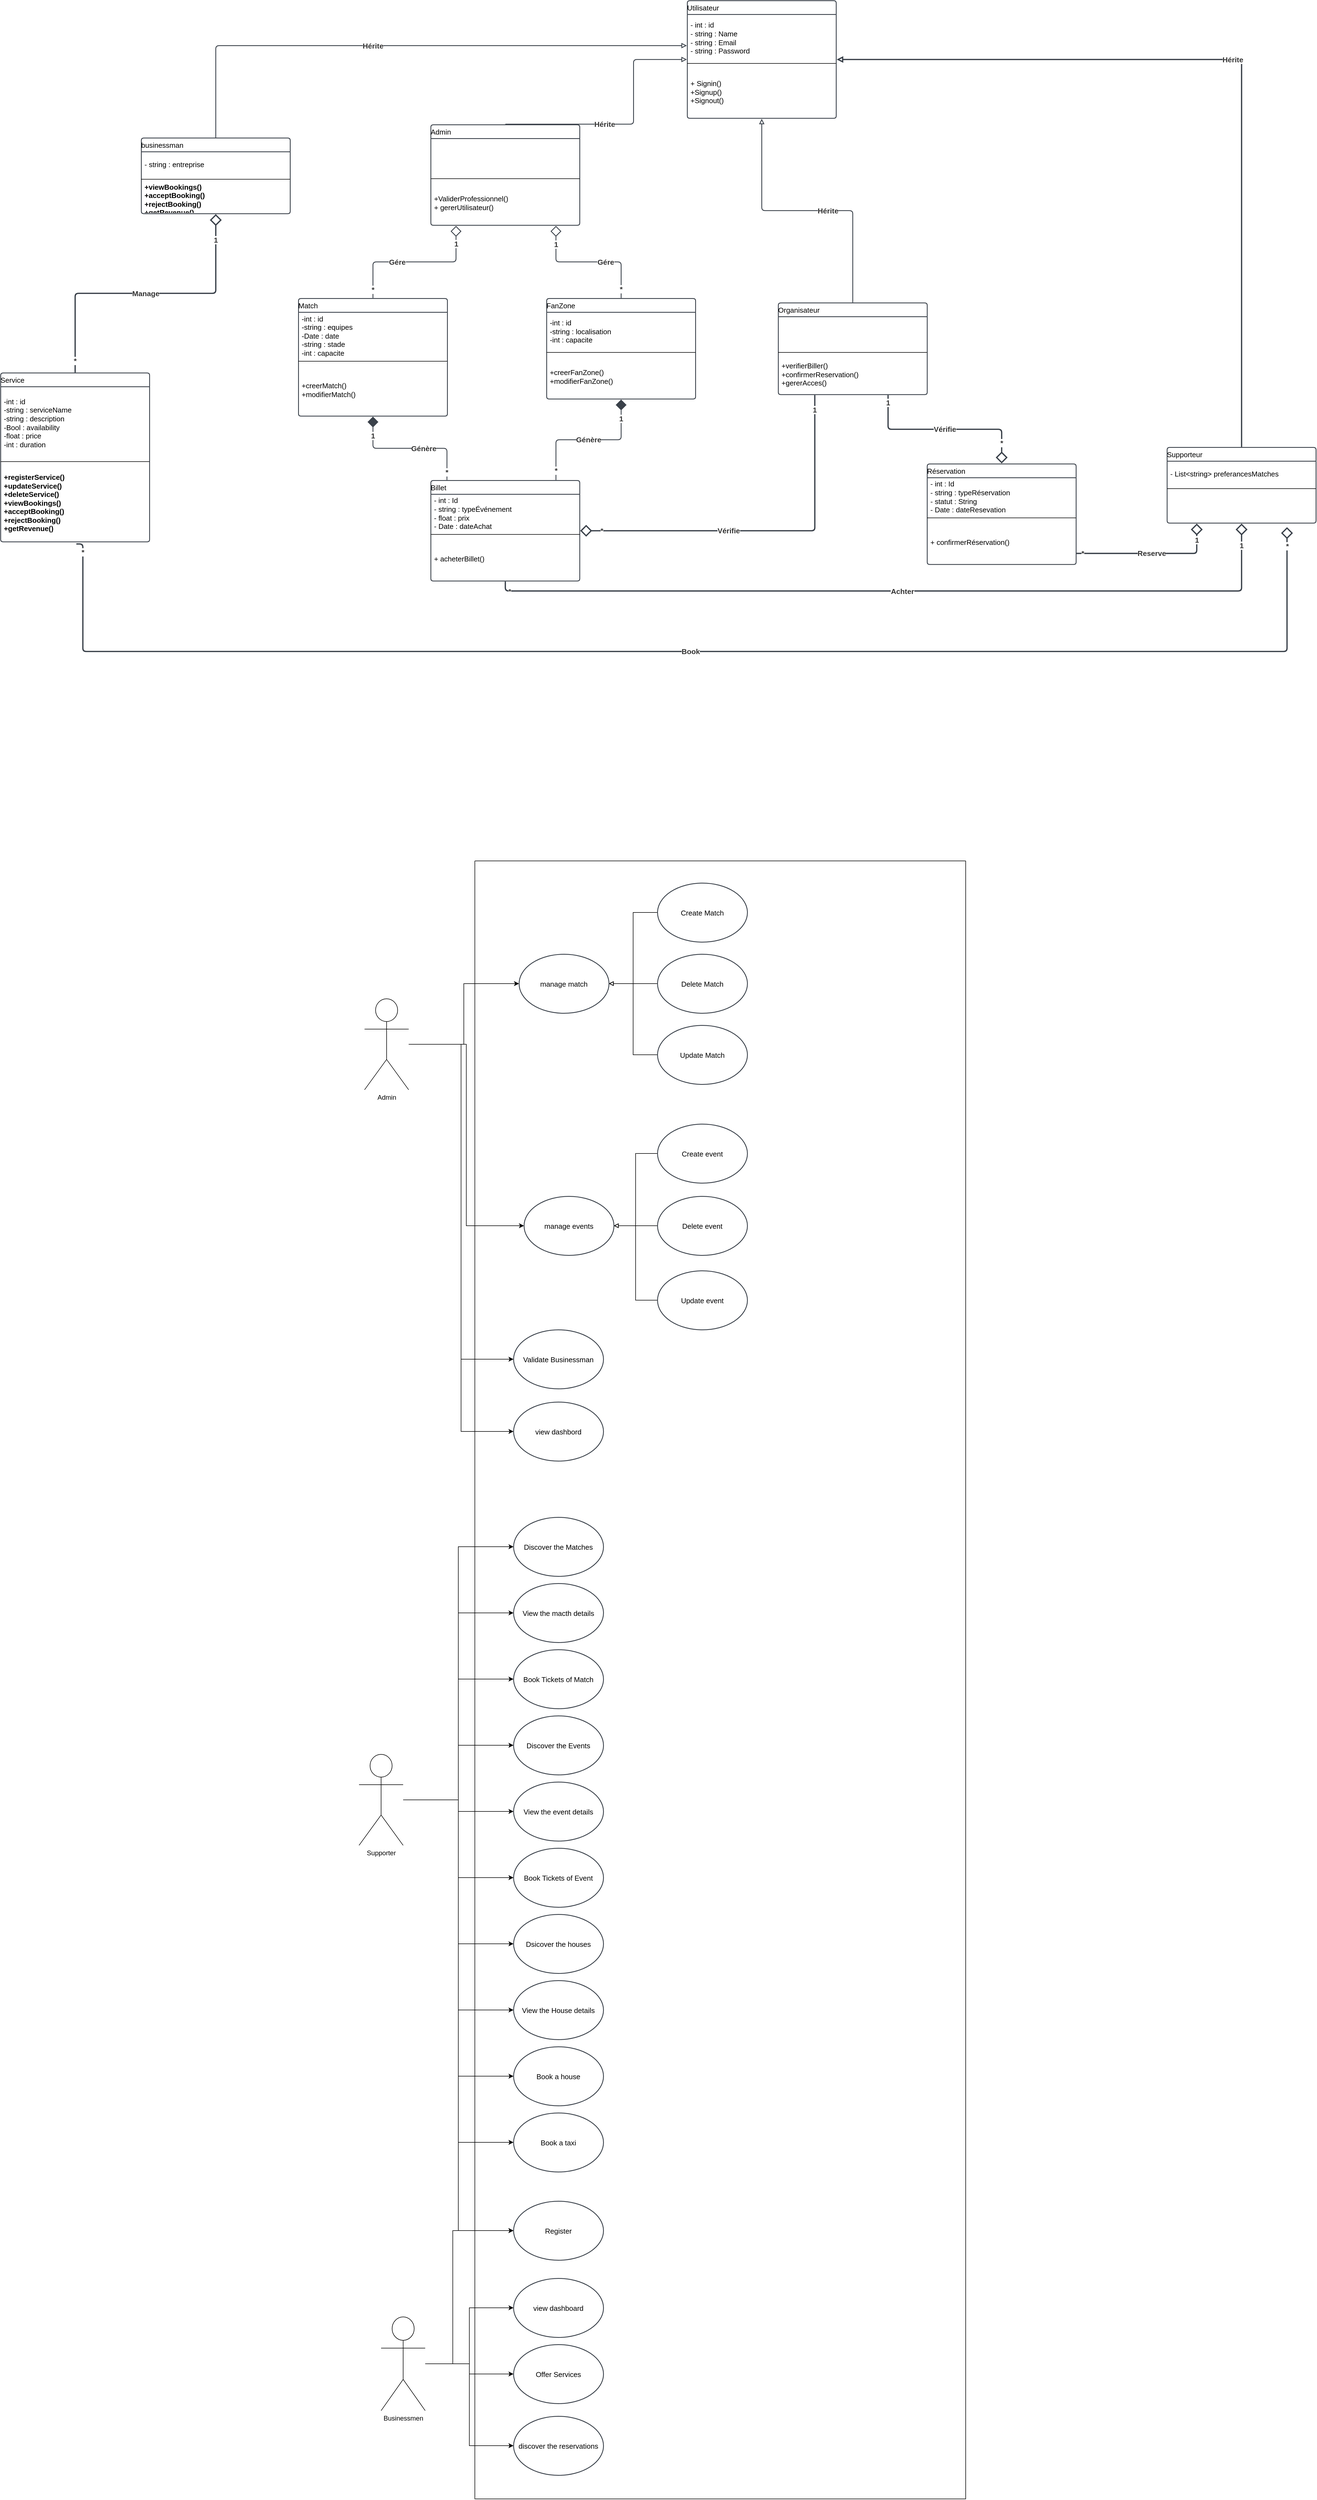 <mxfile version="26.0.16">
  <diagram name="Page-1" id="HT2uL9aIyEsT0G73PGq3">
    <mxGraphModel dx="6787" dy="5209" grid="1" gridSize="10" guides="1" tooltips="1" connect="1" arrows="1" fold="1" page="1" pageScale="1" pageWidth="827" pageHeight="1169" math="0" shadow="0">
      <root>
        <mxCell id="0" />
        <mxCell id="1" parent="0" />
        <mxCell id="kHuq7qnzRQVZo7eqr6lc-1" value="Utilisateur" style="html=1;overflow=block;blockSpacing=1;swimlane;childLayout=stackLayout;horizontal=1;horizontalStack=0;resizeParent=1;resizeParentMax=0;resizeLast=0;collapsible=0;fontStyle=0;marginBottom=0;swimlaneFillColor=#ffffff;startSize=25;whiteSpace=wrap;fontSize=13;align=left;spacing=0;strokeColor=#3a414a;strokeOpacity=100;fillOpacity=100;rounded=1;absoluteArcSize=1;arcSize=9;fillColor=#ffffff;strokeWidth=1.5;" vertex="1" parent="1">
          <mxGeometry x="1275" y="-1100" width="270" height="213.25" as="geometry" />
        </mxCell>
        <mxCell id="kHuq7qnzRQVZo7eqr6lc-2" value="- int : id &#xa;- string  : Name&#xa;- string : Email &#xa;- string : Password" style="part=1;html=1;resizeHeight=0;strokeColor=none;fillColor=none;align=left;verticalAlign=middle;spacingLeft=4;spacingRight=4;overflow=hidden;rotatable=0;points=[[0,0.5],[1,0.5]];portConstraint=eastwest;swimlaneFillColor=#ffffff;strokeOpacity=100;fillOpacity=100;whiteSpace=wrap;fontSize=13;" vertex="1" parent="kHuq7qnzRQVZo7eqr6lc-1">
          <mxGeometry y="25" width="270" height="85" as="geometry" />
        </mxCell>
        <mxCell id="kHuq7qnzRQVZo7eqr6lc-3" value="" style="line;strokeWidth=1;fillColor=none;align=left;verticalAlign=middle;spacingTop=-1;spacingLeft=3;spacingRight=3;rotatable=0;labelPosition=right;points=[];portConstraint=eastwest;" vertex="1" parent="kHuq7qnzRQVZo7eqr6lc-1">
          <mxGeometry y="110" width="270" height="8" as="geometry" />
        </mxCell>
        <mxCell id="kHuq7qnzRQVZo7eqr6lc-4" value="+ Signin()&#xa;+Signup()&#xa;+Signout()" style="part=1;html=1;resizeHeight=0;strokeColor=none;fillColor=none;align=left;verticalAlign=middle;spacingLeft=4;spacingRight=4;overflow=hidden;rotatable=0;points=[[0,0.5],[1,0.5]];portConstraint=eastwest;swimlaneFillColor=#ffffff;strokeOpacity=100;fillOpacity=100;whiteSpace=wrap;fontSize=13;" vertex="1" parent="kHuq7qnzRQVZo7eqr6lc-1">
          <mxGeometry y="118" width="270" height="95.25" as="geometry" />
        </mxCell>
        <mxCell id="kHuq7qnzRQVZo7eqr6lc-5" value="Supporteur" style="html=1;overflow=block;blockSpacing=1;swimlane;childLayout=stackLayout;horizontal=1;horizontalStack=0;resizeParent=1;resizeParentMax=0;resizeLast=0;collapsible=0;fontStyle=0;marginBottom=0;swimlaneFillColor=#ffffff;startSize=25;whiteSpace=wrap;fontSize=13;align=left;spacing=0;strokeColor=#3a414a;strokeOpacity=100;fillOpacity=100;rounded=1;absoluteArcSize=1;arcSize=9;fillColor=#ffffff;strokeWidth=1.5;" vertex="1" parent="1">
          <mxGeometry x="2145" y="-290" width="270" height="137.25" as="geometry" />
        </mxCell>
        <mxCell id="kHuq7qnzRQVZo7eqr6lc-6" value="- List&amp;lt;string&amp;gt; preferancesMatches" style="part=1;html=1;resizeHeight=0;strokeColor=none;fillColor=none;align=left;verticalAlign=middle;spacingLeft=4;spacingRight=4;overflow=hidden;rotatable=0;points=[[0,0.5],[1,0.5]];portConstraint=eastwest;swimlaneFillColor=#ffffff;strokeOpacity=100;fillOpacity=100;whiteSpace=wrap;fontSize=13;" vertex="1" parent="kHuq7qnzRQVZo7eqr6lc-5">
          <mxGeometry y="25" width="270" height="46" as="geometry" />
        </mxCell>
        <mxCell id="kHuq7qnzRQVZo7eqr6lc-7" value="" style="line;strokeWidth=1;fillColor=none;align=left;verticalAlign=middle;spacingTop=-1;spacingLeft=3;spacingRight=3;rotatable=0;labelPosition=right;points=[];portConstraint=eastwest;" vertex="1" parent="kHuq7qnzRQVZo7eqr6lc-5">
          <mxGeometry y="71" width="270" height="8" as="geometry" />
        </mxCell>
        <mxCell id="kHuq7qnzRQVZo7eqr6lc-8" value="" style="part=1;html=1;resizeHeight=0;strokeColor=none;fillColor=none;align=left;verticalAlign=middle;spacingLeft=4;spacingRight=4;overflow=hidden;rotatable=0;points=[[0,0.5],[1,0.5]];portConstraint=eastwest;swimlaneFillColor=#ffffff;strokeOpacity=100;fillOpacity=100;whiteSpace=wrap;fontSize=13;" vertex="1" parent="kHuq7qnzRQVZo7eqr6lc-5">
          <mxGeometry y="79" width="270" height="58.25" as="geometry" />
        </mxCell>
        <mxCell id="kHuq7qnzRQVZo7eqr6lc-9" value="businessman" style="html=1;overflow=block;blockSpacing=1;swimlane;childLayout=stackLayout;horizontal=1;horizontalStack=0;resizeParent=1;resizeParentMax=0;resizeLast=0;collapsible=0;fontStyle=0;marginBottom=0;swimlaneFillColor=#ffffff;startSize=25;whiteSpace=wrap;fontSize=13;align=left;spacing=0;strokeColor=#3a414a;strokeOpacity=100;fillOpacity=100;rounded=1;absoluteArcSize=1;arcSize=9;fillColor=#ffffff;strokeWidth=1.5;" vertex="1" parent="1">
          <mxGeometry x="285" y="-851" width="270" height="137.25" as="geometry" />
        </mxCell>
        <mxCell id="kHuq7qnzRQVZo7eqr6lc-10" value="- string : entreprise" style="part=1;html=1;resizeHeight=0;strokeColor=none;fillColor=none;align=left;verticalAlign=middle;spacingLeft=4;spacingRight=4;overflow=hidden;rotatable=0;points=[[0,0.5],[1,0.5]];portConstraint=eastwest;swimlaneFillColor=#ffffff;strokeOpacity=100;fillOpacity=100;whiteSpace=wrap;fontSize=13;" vertex="1" parent="kHuq7qnzRQVZo7eqr6lc-9">
          <mxGeometry y="25" width="270" height="46" as="geometry" />
        </mxCell>
        <mxCell id="kHuq7qnzRQVZo7eqr6lc-11" value="" style="line;strokeWidth=1;fillColor=none;align=left;verticalAlign=middle;spacingTop=-1;spacingLeft=3;spacingRight=3;rotatable=0;labelPosition=right;points=[];portConstraint=eastwest;" vertex="1" parent="kHuq7qnzRQVZo7eqr6lc-9">
          <mxGeometry y="71" width="270" height="8" as="geometry" />
        </mxCell>
        <mxCell id="kHuq7qnzRQVZo7eqr6lc-12" value="+viewBookings()&#xa;+acceptBooking()&#xa;+rejectBooking()&#xa;+getRevenue()" style="part=1;html=1;resizeHeight=0;strokeColor=none;fillColor=none;align=left;verticalAlign=middle;spacingLeft=4;spacingRight=4;overflow=hidden;rotatable=0;points=[[0,0.5],[1,0.5]];portConstraint=eastwest;swimlaneFillColor=#ffffff;strokeOpacity=100;fillOpacity=100;whiteSpace=wrap;fontSize=13;fontStyle=1;" vertex="1" parent="kHuq7qnzRQVZo7eqr6lc-9">
          <mxGeometry y="79" width="270" height="58.25" as="geometry" />
        </mxCell>
        <mxCell id="kHuq7qnzRQVZo7eqr6lc-13" value="Billet" style="html=1;overflow=block;blockSpacing=1;swimlane;childLayout=stackLayout;horizontal=1;horizontalStack=0;resizeParent=1;resizeParentMax=0;resizeLast=0;collapsible=0;fontStyle=0;marginBottom=0;swimlaneFillColor=#ffffff;startSize=25;whiteSpace=wrap;fontSize=13;align=left;spacing=0;strokeColor=#3a414a;strokeOpacity=100;fillOpacity=100;rounded=1;absoluteArcSize=1;arcSize=9;fillColor=#ffffff;strokeWidth=1.5;" vertex="1" parent="1">
          <mxGeometry x="810" y="-230" width="270" height="182.25" as="geometry" />
        </mxCell>
        <mxCell id="kHuq7qnzRQVZo7eqr6lc-14" value="- int : Id&#xa;- string : typeÉvénement&#xa;- float : prix&#xa;- Date : dateAchat" style="part=1;html=1;resizeHeight=0;strokeColor=none;fillColor=none;align=left;verticalAlign=middle;spacingLeft=4;spacingRight=4;overflow=hidden;rotatable=0;points=[[0,0.5],[1,0.5]];portConstraint=eastwest;swimlaneFillColor=#ffffff;strokeOpacity=100;fillOpacity=100;whiteSpace=wrap;fontSize=13;" vertex="1" parent="kHuq7qnzRQVZo7eqr6lc-13">
          <mxGeometry y="25" width="270" height="69" as="geometry" />
        </mxCell>
        <mxCell id="kHuq7qnzRQVZo7eqr6lc-15" value="" style="line;strokeWidth=1;fillColor=none;align=left;verticalAlign=middle;spacingTop=-1;spacingLeft=3;spacingRight=3;rotatable=0;labelPosition=right;points=[];portConstraint=eastwest;" vertex="1" parent="kHuq7qnzRQVZo7eqr6lc-13">
          <mxGeometry y="94" width="270" height="8" as="geometry" />
        </mxCell>
        <mxCell id="kHuq7qnzRQVZo7eqr6lc-16" value="+ acheterBillet()" style="part=1;html=1;resizeHeight=0;strokeColor=none;fillColor=none;align=left;verticalAlign=middle;spacingLeft=4;spacingRight=4;overflow=hidden;rotatable=0;points=[[0,0.5],[1,0.5]];portConstraint=eastwest;swimlaneFillColor=#ffffff;strokeOpacity=100;fillOpacity=100;whiteSpace=wrap;fontSize=13;" vertex="1" parent="kHuq7qnzRQVZo7eqr6lc-13">
          <mxGeometry y="102" width="270" height="80.25" as="geometry" />
        </mxCell>
        <mxCell id="kHuq7qnzRQVZo7eqr6lc-17" value="Réservation" style="html=1;overflow=block;blockSpacing=1;swimlane;childLayout=stackLayout;horizontal=1;horizontalStack=0;resizeParent=1;resizeParentMax=0;resizeLast=0;collapsible=0;fontStyle=0;marginBottom=0;swimlaneFillColor=#ffffff;startSize=25;whiteSpace=wrap;fontSize=13;align=left;spacing=0;strokeColor=#3a414a;strokeOpacity=100;fillOpacity=100;rounded=1;absoluteArcSize=1;arcSize=9;fillColor=#ffffff;strokeWidth=1.5;" vertex="1" parent="1">
          <mxGeometry x="1710" y="-260" width="270" height="182.25" as="geometry" />
        </mxCell>
        <mxCell id="kHuq7qnzRQVZo7eqr6lc-18" value="- int : Id&#xa;- string : typeRéservation&#xa;- statut : String&#xa;- Date : dateResevation" style="part=1;html=1;resizeHeight=0;strokeColor=none;fillColor=none;align=left;verticalAlign=middle;spacingLeft=4;spacingRight=4;overflow=hidden;rotatable=0;points=[[0,0.5],[1,0.5]];portConstraint=eastwest;swimlaneFillColor=#ffffff;strokeOpacity=100;fillOpacity=100;whiteSpace=wrap;fontSize=13;" vertex="1" parent="kHuq7qnzRQVZo7eqr6lc-17">
          <mxGeometry y="25" width="270" height="69" as="geometry" />
        </mxCell>
        <mxCell id="kHuq7qnzRQVZo7eqr6lc-19" value="" style="line;strokeWidth=1;fillColor=none;align=left;verticalAlign=middle;spacingTop=-1;spacingLeft=3;spacingRight=3;rotatable=0;labelPosition=right;points=[];portConstraint=eastwest;" vertex="1" parent="kHuq7qnzRQVZo7eqr6lc-17">
          <mxGeometry y="94" width="270" height="8" as="geometry" />
        </mxCell>
        <mxCell id="kHuq7qnzRQVZo7eqr6lc-20" value="+ confirmerRéservation()" style="part=1;html=1;resizeHeight=0;strokeColor=none;fillColor=none;align=left;verticalAlign=middle;spacingLeft=4;spacingRight=4;overflow=hidden;rotatable=0;points=[[0,0.5],[1,0.5]];portConstraint=eastwest;swimlaneFillColor=#ffffff;strokeOpacity=100;fillOpacity=100;whiteSpace=wrap;fontSize=13;" vertex="1" parent="kHuq7qnzRQVZo7eqr6lc-17">
          <mxGeometry y="102" width="270" height="80.25" as="geometry" />
        </mxCell>
        <mxCell id="kHuq7qnzRQVZo7eqr6lc-21" value="Admin" style="html=1;overflow=block;blockSpacing=1;swimlane;childLayout=stackLayout;horizontal=1;horizontalStack=0;resizeParent=1;resizeParentMax=0;resizeLast=0;collapsible=0;fontStyle=0;marginBottom=0;swimlaneFillColor=#ffffff;startSize=25;whiteSpace=wrap;fontSize=13;align=left;spacing=0;strokeColor=#3a414a;strokeOpacity=100;fillOpacity=100;rounded=1;absoluteArcSize=1;arcSize=9;fillColor=#ffffff;strokeWidth=1.5;" vertex="1" parent="1">
          <mxGeometry x="810" y="-875" width="270" height="182.25" as="geometry" />
        </mxCell>
        <mxCell id="kHuq7qnzRQVZo7eqr6lc-22" value="" style="part=1;html=1;resizeHeight=0;strokeColor=none;fillColor=none;align=left;verticalAlign=middle;spacingLeft=4;spacingRight=4;overflow=hidden;rotatable=0;points=[[0,0.5],[1,0.5]];portConstraint=eastwest;swimlaneFillColor=#ffffff;strokeOpacity=100;fillOpacity=100;whiteSpace=wrap;fontSize=13;" vertex="1" parent="kHuq7qnzRQVZo7eqr6lc-21">
          <mxGeometry y="25" width="270" height="69" as="geometry" />
        </mxCell>
        <mxCell id="kHuq7qnzRQVZo7eqr6lc-23" value="" style="line;strokeWidth=1;fillColor=none;align=left;verticalAlign=middle;spacingTop=-1;spacingLeft=3;spacingRight=3;rotatable=0;labelPosition=right;points=[];portConstraint=eastwest;" vertex="1" parent="kHuq7qnzRQVZo7eqr6lc-21">
          <mxGeometry y="94" width="270" height="8" as="geometry" />
        </mxCell>
        <mxCell id="kHuq7qnzRQVZo7eqr6lc-24" value="+ValiderProfessionnel()&#xa;+ gererUtilisateur()" style="part=1;html=1;resizeHeight=0;strokeColor=none;fillColor=none;align=left;verticalAlign=middle;spacingLeft=4;spacingRight=4;overflow=hidden;rotatable=0;points=[[0,0.5],[1,0.5]];portConstraint=eastwest;swimlaneFillColor=#ffffff;strokeOpacity=100;fillOpacity=100;whiteSpace=wrap;fontSize=13;" vertex="1" parent="kHuq7qnzRQVZo7eqr6lc-21">
          <mxGeometry y="102" width="270" height="80.25" as="geometry" />
        </mxCell>
        <mxCell id="kHuq7qnzRQVZo7eqr6lc-25" value="Match" style="html=1;overflow=block;blockSpacing=1;swimlane;childLayout=stackLayout;horizontal=1;horizontalStack=0;resizeParent=1;resizeParentMax=0;resizeLast=0;collapsible=0;fontStyle=0;marginBottom=0;swimlaneFillColor=#ffffff;startSize=25;whiteSpace=wrap;fontSize=13;align=left;spacing=0;strokeColor=#3a414a;strokeOpacity=100;fillOpacity=100;rounded=1;absoluteArcSize=1;arcSize=9;fillColor=#ffffff;strokeWidth=1.5;" vertex="1" parent="1">
          <mxGeometry x="570" y="-560" width="270" height="213.25" as="geometry" />
        </mxCell>
        <mxCell id="kHuq7qnzRQVZo7eqr6lc-26" value="-int : id&#xa;-string : equipes&#xa;-Date : date&#xa;-string : stade&#xa;-int : capacite" style="part=1;html=1;resizeHeight=0;strokeColor=none;fillColor=none;align=left;verticalAlign=middle;spacingLeft=4;spacingRight=4;overflow=hidden;rotatable=0;points=[[0,0.5],[1,0.5]];portConstraint=eastwest;swimlaneFillColor=#ffffff;strokeOpacity=100;fillOpacity=100;whiteSpace=wrap;fontSize=13;" vertex="1" parent="kHuq7qnzRQVZo7eqr6lc-25">
          <mxGeometry y="25" width="270" height="85" as="geometry" />
        </mxCell>
        <mxCell id="kHuq7qnzRQVZo7eqr6lc-27" value="" style="line;strokeWidth=1;fillColor=none;align=left;verticalAlign=middle;spacingTop=-1;spacingLeft=3;spacingRight=3;rotatable=0;labelPosition=right;points=[];portConstraint=eastwest;" vertex="1" parent="kHuq7qnzRQVZo7eqr6lc-25">
          <mxGeometry y="110" width="270" height="8" as="geometry" />
        </mxCell>
        <mxCell id="kHuq7qnzRQVZo7eqr6lc-28" value="+creerMatch()&#xa;+modifierMatch()" style="part=1;html=1;resizeHeight=0;strokeColor=none;fillColor=none;align=left;verticalAlign=middle;spacingLeft=4;spacingRight=4;overflow=hidden;rotatable=0;points=[[0,0.5],[1,0.5]];portConstraint=eastwest;swimlaneFillColor=#ffffff;strokeOpacity=100;fillOpacity=100;whiteSpace=wrap;fontSize=13;" vertex="1" parent="kHuq7qnzRQVZo7eqr6lc-25">
          <mxGeometry y="118" width="270" height="95.25" as="geometry" />
        </mxCell>
        <mxCell id="kHuq7qnzRQVZo7eqr6lc-29" value="FanZone" style="html=1;overflow=block;blockSpacing=1;swimlane;childLayout=stackLayout;horizontal=1;horizontalStack=0;resizeParent=1;resizeParentMax=0;resizeLast=0;collapsible=0;fontStyle=0;marginBottom=0;swimlaneFillColor=#ffffff;startSize=25;whiteSpace=wrap;fontSize=13;align=left;spacing=0;strokeColor=#3a414a;strokeOpacity=100;fillOpacity=100;rounded=1;absoluteArcSize=1;arcSize=9;fillColor=#ffffff;strokeWidth=1.5;" vertex="1" parent="1">
          <mxGeometry x="1020" y="-560" width="270" height="182.25" as="geometry" />
        </mxCell>
        <mxCell id="kHuq7qnzRQVZo7eqr6lc-30" value="-int : id&#xa;-string : localisation&#xa;-int : capacite" style="part=1;html=1;resizeHeight=0;strokeColor=none;fillColor=none;align=left;verticalAlign=middle;spacingLeft=4;spacingRight=4;overflow=hidden;rotatable=0;points=[[0,0.5],[1,0.5]];portConstraint=eastwest;swimlaneFillColor=#ffffff;strokeOpacity=100;fillOpacity=100;whiteSpace=wrap;fontSize=13;" vertex="1" parent="kHuq7qnzRQVZo7eqr6lc-29">
          <mxGeometry y="25" width="270" height="69" as="geometry" />
        </mxCell>
        <mxCell id="kHuq7qnzRQVZo7eqr6lc-31" value="" style="line;strokeWidth=1;fillColor=none;align=left;verticalAlign=middle;spacingTop=-1;spacingLeft=3;spacingRight=3;rotatable=0;labelPosition=right;points=[];portConstraint=eastwest;" vertex="1" parent="kHuq7qnzRQVZo7eqr6lc-29">
          <mxGeometry y="94" width="270" height="8" as="geometry" />
        </mxCell>
        <mxCell id="kHuq7qnzRQVZo7eqr6lc-32" value="+creerFanZone()&#xa;+modifierFanZone()" style="part=1;html=1;resizeHeight=0;strokeColor=none;fillColor=none;align=left;verticalAlign=middle;spacingLeft=4;spacingRight=4;overflow=hidden;rotatable=0;points=[[0,0.5],[1,0.5]];portConstraint=eastwest;swimlaneFillColor=#ffffff;strokeOpacity=100;fillOpacity=100;whiteSpace=wrap;fontSize=13;" vertex="1" parent="kHuq7qnzRQVZo7eqr6lc-29">
          <mxGeometry y="102" width="270" height="80.25" as="geometry" />
        </mxCell>
        <mxCell id="kHuq7qnzRQVZo7eqr6lc-33" value="Organisateur" style="html=1;overflow=block;blockSpacing=1;swimlane;childLayout=stackLayout;horizontal=1;horizontalStack=0;resizeParent=1;resizeParentMax=0;resizeLast=0;collapsible=0;fontStyle=0;marginBottom=0;swimlaneFillColor=#ffffff;startSize=25;whiteSpace=wrap;fontSize=13;align=left;spacing=0;strokeColor=#3a414a;strokeOpacity=100;fillOpacity=100;rounded=1;absoluteArcSize=1;arcSize=9;fillColor=#ffffff;strokeWidth=1.5;" vertex="1" parent="1">
          <mxGeometry x="1440" y="-552" width="270" height="166.25" as="geometry" />
        </mxCell>
        <mxCell id="kHuq7qnzRQVZo7eqr6lc-34" value="" style="part=1;html=1;resizeHeight=0;strokeColor=none;fillColor=none;align=left;verticalAlign=middle;spacingLeft=4;spacingRight=4;overflow=hidden;rotatable=0;points=[[0,0.5],[1,0.5]];portConstraint=eastwest;swimlaneFillColor=#ffffff;strokeOpacity=100;fillOpacity=100;whiteSpace=wrap;fontSize=13;" vertex="1" parent="kHuq7qnzRQVZo7eqr6lc-33">
          <mxGeometry y="25" width="270" height="61" as="geometry" />
        </mxCell>
        <mxCell id="kHuq7qnzRQVZo7eqr6lc-35" value="" style="line;strokeWidth=1;fillColor=none;align=left;verticalAlign=middle;spacingTop=-1;spacingLeft=3;spacingRight=3;rotatable=0;labelPosition=right;points=[];portConstraint=eastwest;" vertex="1" parent="kHuq7qnzRQVZo7eqr6lc-33">
          <mxGeometry y="86" width="270" height="8" as="geometry" />
        </mxCell>
        <mxCell id="kHuq7qnzRQVZo7eqr6lc-36" value="+verifierBiller()&#xa;+confirmerReservation()&#xa;+gererAcces()" style="part=1;html=1;resizeHeight=0;strokeColor=none;fillColor=none;align=left;verticalAlign=middle;spacingLeft=4;spacingRight=4;overflow=hidden;rotatable=0;points=[[0,0.5],[1,0.5]];portConstraint=eastwest;swimlaneFillColor=#ffffff;strokeOpacity=100;fillOpacity=100;whiteSpace=wrap;fontSize=13;" vertex="1" parent="kHuq7qnzRQVZo7eqr6lc-33">
          <mxGeometry y="94" width="270" height="72.25" as="geometry" />
        </mxCell>
        <mxCell id="kHuq7qnzRQVZo7eqr6lc-37" value="" style="html=1;jettySize=18;whiteSpace=wrap;fontSize=13;strokeColor=#3a414a;strokeOpacity=100;strokeWidth=1.5;rounded=1;arcSize=12;edgeStyle=orthogonalEdgeStyle;startArrow=none;endArrow=block;endFill=0;exitX=0.5;exitY=-0.006;exitPerimeter=0;entryX=-0.003;entryY=0.5;entryPerimeter=0;lucidId=smNPKvqBL0W7;" edge="1" parent="1" source="kHuq7qnzRQVZo7eqr6lc-21" target="kHuq7qnzRQVZo7eqr6lc-1">
          <mxGeometry width="100" height="100" relative="1" as="geometry">
            <Array as="points" />
          </mxGeometry>
        </mxCell>
        <mxCell id="kHuq7qnzRQVZo7eqr6lc-38" value="Hérite" style="text;html=1;resizable=0;labelBackgroundColor=default;align=center;verticalAlign=middle;fontStyle=1;fontColor=#333333;fontSize=13.3;" vertex="1" parent="kHuq7qnzRQVZo7eqr6lc-37">
          <mxGeometry x="-0.193" relative="1" as="geometry" />
        </mxCell>
        <mxCell id="kHuq7qnzRQVZo7eqr6lc-39" value="" style="html=1;jettySize=18;whiteSpace=wrap;fontSize=13;strokeColor=#3a414a;strokeOpacity=100;strokeWidth=1.5;rounded=1;arcSize=12;edgeStyle=orthogonalEdgeStyle;startArrow=none;endArrow=block;endFill=0;exitX=0.5;exitY=-0.005;exitPerimeter=0;entryX=0.5;entryY=1.004;entryPerimeter=0;lucidId=TmNPTVi7UY8z;" edge="1" parent="1" source="kHuq7qnzRQVZo7eqr6lc-33" target="kHuq7qnzRQVZo7eqr6lc-1">
          <mxGeometry width="100" height="100" relative="1" as="geometry">
            <Array as="points" />
          </mxGeometry>
        </mxCell>
        <mxCell id="kHuq7qnzRQVZo7eqr6lc-40" value="Hérite" style="text;html=1;resizable=0;labelBackgroundColor=default;align=center;verticalAlign=middle;fontStyle=1;fontColor=#333333;fontSize=13.3;" vertex="1" parent="kHuq7qnzRQVZo7eqr6lc-39">
          <mxGeometry x="-0.15" relative="1" as="geometry" />
        </mxCell>
        <mxCell id="kHuq7qnzRQVZo7eqr6lc-41" value="" style="html=1;jettySize=18;whiteSpace=wrap;fontSize=13;strokeColor=#3a414a;strokeOpacity=100;strokeWidth=1.5;rounded=1;arcSize=12;edgeStyle=orthogonalEdgeStyle;startArrow=none;endArrow=diamond;endFill=0;endSize=16;exitX=0.5;exitY=-0.004;exitPerimeter=0;entryX=0.169;entryY=1.006;entryPerimeter=0;lucidId=frNP7o-wtrKY;" edge="1" parent="1" source="kHuq7qnzRQVZo7eqr6lc-25" target="kHuq7qnzRQVZo7eqr6lc-21">
          <mxGeometry width="100" height="100" relative="1" as="geometry">
            <Array as="points" />
          </mxGeometry>
        </mxCell>
        <mxCell id="kHuq7qnzRQVZo7eqr6lc-42" value="1" style="text;html=1;resizable=0;labelBackgroundColor=default;align=center;verticalAlign=middle;fontStyle=1;fontColor=#333333;fontSize=13.3;" vertex="1" parent="kHuq7qnzRQVZo7eqr6lc-41">
          <mxGeometry x="0.765" relative="1" as="geometry" />
        </mxCell>
        <mxCell id="kHuq7qnzRQVZo7eqr6lc-43" value="*" style="text;html=1;resizable=0;labelBackgroundColor=default;align=center;verticalAlign=middle;fontStyle=1;fontColor=#333333;fontSize=13.3;" vertex="1" parent="kHuq7qnzRQVZo7eqr6lc-41">
          <mxGeometry x="-0.895" relative="1" as="geometry" />
        </mxCell>
        <mxCell id="kHuq7qnzRQVZo7eqr6lc-44" value="Gére" style="text;html=1;resizable=0;labelBackgroundColor=default;align=center;verticalAlign=middle;fontStyle=1;fontColor=#333333;fontSize=13.3;" vertex="1" parent="kHuq7qnzRQVZo7eqr6lc-41">
          <mxGeometry x="-0.224" relative="1" as="geometry" />
        </mxCell>
        <mxCell id="kHuq7qnzRQVZo7eqr6lc-45" value="" style="html=1;jettySize=18;whiteSpace=wrap;fontSize=13;strokeColor=#3a414a;strokeOpacity=100;strokeWidth=1.5;rounded=1;arcSize=12;edgeStyle=orthogonalEdgeStyle;startArrow=none;endArrow=diamond;endFill=0;endSize=16;exitX=0.5;exitY=-0.005;exitPerimeter=0;entryX=0.84;entryY=1.006;entryPerimeter=0;lucidId=srNPcTyuaO30;" edge="1" parent="1" source="kHuq7qnzRQVZo7eqr6lc-29" target="kHuq7qnzRQVZo7eqr6lc-21">
          <mxGeometry width="100" height="100" relative="1" as="geometry">
            <Array as="points" />
          </mxGeometry>
        </mxCell>
        <mxCell id="kHuq7qnzRQVZo7eqr6lc-46" value="1" style="text;html=1;resizable=0;labelBackgroundColor=default;align=center;verticalAlign=middle;fontStyle=1;fontColor=#333333;fontSize=13.3;" vertex="1" parent="kHuq7qnzRQVZo7eqr6lc-45">
          <mxGeometry x="0.737" relative="1" as="geometry" />
        </mxCell>
        <mxCell id="kHuq7qnzRQVZo7eqr6lc-47" value="*" style="text;html=1;resizable=0;labelBackgroundColor=default;align=center;verticalAlign=middle;fontStyle=1;fontColor=#333333;fontSize=13.3;" vertex="1" parent="kHuq7qnzRQVZo7eqr6lc-45">
          <mxGeometry x="-0.871" relative="1" as="geometry" />
        </mxCell>
        <mxCell id="kHuq7qnzRQVZo7eqr6lc-48" value="Gére" style="text;html=1;resizable=0;labelBackgroundColor=default;align=center;verticalAlign=middle;fontStyle=1;fontColor=#333333;fontSize=13.3;" vertex="1" parent="kHuq7qnzRQVZo7eqr6lc-45">
          <mxGeometry x="-0.245" relative="1" as="geometry" />
        </mxCell>
        <mxCell id="kHuq7qnzRQVZo7eqr6lc-49" value="" style="html=1;jettySize=18;whiteSpace=wrap;fontSize=13;strokeColor=#3a414a;strokeOpacity=100;strokeWidth=1.5;rounded=1;arcSize=12;edgeStyle=orthogonalEdgeStyle;startArrow=none;endArrow=diamond;endFill=1;endSize=16;exitX=0.108;exitY=-0.005;exitPerimeter=0;entryX=0.5;entryY=1.004;entryPerimeter=0;lucidId=MrNP89RFRBJo;" edge="1" parent="1" source="kHuq7qnzRQVZo7eqr6lc-13" target="kHuq7qnzRQVZo7eqr6lc-25">
          <mxGeometry width="100" height="100" relative="1" as="geometry">
            <Array as="points" />
          </mxGeometry>
        </mxCell>
        <mxCell id="kHuq7qnzRQVZo7eqr6lc-50" value="*" style="text;html=1;resizable=0;labelBackgroundColor=default;align=center;verticalAlign=middle;fontStyle=1;fontColor=#333333;fontSize=13.3;" vertex="1" parent="kHuq7qnzRQVZo7eqr6lc-49">
          <mxGeometry x="-0.888" relative="1" as="geometry" />
        </mxCell>
        <mxCell id="kHuq7qnzRQVZo7eqr6lc-51" value="1" style="text;html=1;resizable=0;labelBackgroundColor=default;align=center;verticalAlign=middle;fontStyle=1;fontColor=#333333;fontSize=13.3;" vertex="1" parent="kHuq7qnzRQVZo7eqr6lc-49">
          <mxGeometry x="0.723" relative="1" as="geometry" />
        </mxCell>
        <mxCell id="kHuq7qnzRQVZo7eqr6lc-52" value="Génère" style="text;html=1;resizable=0;labelBackgroundColor=default;align=center;verticalAlign=middle;fontStyle=1;fontColor=#333333;fontSize=13.3;" vertex="1" parent="kHuq7qnzRQVZo7eqr6lc-49">
          <mxGeometry x="-0.197" relative="1" as="geometry" />
        </mxCell>
        <mxCell id="kHuq7qnzRQVZo7eqr6lc-53" value="" style="html=1;jettySize=18;whiteSpace=wrap;fontSize=13;strokeColor=#3a414a;strokeOpacity=100;strokeWidth=1.5;rounded=1;arcSize=12;edgeStyle=orthogonalEdgeStyle;startArrow=none;endArrow=diamond;endFill=1;endSize=16;exitX=0.84;exitY=-0.005;exitPerimeter=0;entryX=0.5;entryY=1.005;entryPerimeter=0;lucidId=-rNPvIDL6Zpa;" edge="1" parent="1" source="kHuq7qnzRQVZo7eqr6lc-13" target="kHuq7qnzRQVZo7eqr6lc-29">
          <mxGeometry width="100" height="100" relative="1" as="geometry">
            <Array as="points" />
          </mxGeometry>
        </mxCell>
        <mxCell id="kHuq7qnzRQVZo7eqr6lc-54" value="1" style="text;html=1;resizable=0;labelBackgroundColor=default;align=center;verticalAlign=middle;fontStyle=1;fontColor=#333333;fontSize=13.3;" vertex="1" parent="kHuq7qnzRQVZo7eqr6lc-53">
          <mxGeometry x="0.736" relative="1" as="geometry" />
        </mxCell>
        <mxCell id="kHuq7qnzRQVZo7eqr6lc-55" value="*" style="text;html=1;resizable=0;labelBackgroundColor=default;align=center;verticalAlign=middle;fontStyle=1;fontColor=#333333;fontSize=13.3;" vertex="1" parent="kHuq7qnzRQVZo7eqr6lc-53">
          <mxGeometry x="-0.873" relative="1" as="geometry" />
        </mxCell>
        <mxCell id="kHuq7qnzRQVZo7eqr6lc-56" value="Génère" style="text;html=1;resizable=0;labelBackgroundColor=default;align=center;verticalAlign=middle;fontStyle=1;fontColor=#333333;fontSize=13.3;" vertex="1" parent="kHuq7qnzRQVZo7eqr6lc-53">
          <mxGeometry relative="1" as="geometry" />
        </mxCell>
        <mxCell id="kHuq7qnzRQVZo7eqr6lc-57" value="" style="html=1;jettySize=18;whiteSpace=wrap;fontSize=13;strokeColor=#3a414a;strokeOpacity=100;strokeWidth=2.3;rounded=1;arcSize=12;edgeStyle=orthogonalEdgeStyle;startArrow=none;endArrow=diamond;endFill=0;endSize=16;exitX=0.245;exitY=1.005;exitPerimeter=0;entryX=1.003;entryY=0.5;entryPerimeter=0;lucidId=gxNPDxEM7FCb;" edge="1" parent="1" source="kHuq7qnzRQVZo7eqr6lc-33" target="kHuq7qnzRQVZo7eqr6lc-13">
          <mxGeometry width="100" height="100" relative="1" as="geometry">
            <Array as="points" />
          </mxGeometry>
        </mxCell>
        <mxCell id="kHuq7qnzRQVZo7eqr6lc-58" value="*" style="text;html=1;resizable=0;labelBackgroundColor=default;align=center;verticalAlign=middle;fontStyle=1;fontColor=#333333;fontSize=13.3;" vertex="1" parent="kHuq7qnzRQVZo7eqr6lc-57">
          <mxGeometry x="0.883" relative="1" as="geometry" />
        </mxCell>
        <mxCell id="kHuq7qnzRQVZo7eqr6lc-59" value="1" style="text;html=1;resizable=0;labelBackgroundColor=default;align=center;verticalAlign=middle;fontStyle=1;fontColor=#333333;fontSize=13.3;" vertex="1" parent="kHuq7qnzRQVZo7eqr6lc-57">
          <mxGeometry x="-0.919" relative="1" as="geometry" />
        </mxCell>
        <mxCell id="kHuq7qnzRQVZo7eqr6lc-60" value="Vérifie" style="text;html=1;resizable=0;labelBackgroundColor=default;align=center;verticalAlign=middle;fontStyle=1;fontColor=#333333;fontSize=13.3;" vertex="1" parent="kHuq7qnzRQVZo7eqr6lc-57">
          <mxGeometry x="0.197" relative="1" as="geometry" />
        </mxCell>
        <mxCell id="kHuq7qnzRQVZo7eqr6lc-61" value="" style="html=1;jettySize=18;whiteSpace=wrap;fontSize=13;strokeColor=#3a414a;strokeOpacity=100;strokeWidth=2.3;rounded=1;arcSize=12;edgeStyle=orthogonalEdgeStyle;startArrow=none;endArrow=diamond;endFill=0;endSize=16;exitX=0.737;exitY=1.005;exitPerimeter=0;entryX=0.5;entryY=-0.005;entryPerimeter=0;lucidId=AzNPgkrf8Qkx;" edge="1" parent="1" source="kHuq7qnzRQVZo7eqr6lc-33" target="kHuq7qnzRQVZo7eqr6lc-17">
          <mxGeometry width="100" height="100" relative="1" as="geometry">
            <Array as="points" />
          </mxGeometry>
        </mxCell>
        <mxCell id="kHuq7qnzRQVZo7eqr6lc-62" value="*" style="text;html=1;resizable=0;labelBackgroundColor=default;align=center;verticalAlign=middle;fontStyle=1;fontColor=#333333;fontSize=13.3;" vertex="1" parent="kHuq7qnzRQVZo7eqr6lc-61">
          <mxGeometry x="0.774" relative="1" as="geometry" />
        </mxCell>
        <mxCell id="kHuq7qnzRQVZo7eqr6lc-63" value="1" style="text;html=1;resizable=0;labelBackgroundColor=default;align=center;verticalAlign=middle;fontStyle=1;fontColor=#333333;fontSize=13.3;" vertex="1" parent="kHuq7qnzRQVZo7eqr6lc-61">
          <mxGeometry x="-0.917" relative="1" as="geometry" />
        </mxCell>
        <mxCell id="kHuq7qnzRQVZo7eqr6lc-64" value="Vérifie" style="text;html=1;resizable=0;labelBackgroundColor=default;align=center;verticalAlign=middle;fontStyle=1;fontColor=#333333;fontSize=13.3;" vertex="1" parent="kHuq7qnzRQVZo7eqr6lc-61">
          <mxGeometry relative="1" as="geometry" />
        </mxCell>
        <mxCell id="kHuq7qnzRQVZo7eqr6lc-65" value="" style="html=1;jettySize=18;whiteSpace=wrap;fontSize=13;strokeColor=#3a414a;strokeOpacity=100;strokeWidth=1.5;rounded=1;arcSize=12;edgeStyle=orthogonalEdgeStyle;startArrow=none;endArrow=block;endFill=0;exitX=0.5;exitY=-0.005;exitPerimeter=0;entryX=-0.003;entryY=0.382;entryPerimeter=0;lucidId=dBNPDXJlnUA.;" edge="1" parent="1" source="kHuq7qnzRQVZo7eqr6lc-9" target="kHuq7qnzRQVZo7eqr6lc-1">
          <mxGeometry width="100" height="100" relative="1" as="geometry">
            <Array as="points" />
          </mxGeometry>
        </mxCell>
        <mxCell id="kHuq7qnzRQVZo7eqr6lc-66" value="Hérite" style="text;html=1;resizable=0;labelBackgroundColor=default;align=center;verticalAlign=middle;fontStyle=1;fontColor=#333333;fontSize=13.3;" vertex="1" parent="kHuq7qnzRQVZo7eqr6lc-65">
          <mxGeometry x="-0.116" relative="1" as="geometry" />
        </mxCell>
        <mxCell id="kHuq7qnzRQVZo7eqr6lc-67" value="" style="html=1;jettySize=18;whiteSpace=wrap;fontSize=13;strokeColor=#3a414a;strokeOpacity=100;strokeWidth=2.3;rounded=1;arcSize=12;edgeStyle=orthogonalEdgeStyle;startArrow=none;endArrow=diamond;endFill=0;endSize=16;exitX=0.5;exitY=1.005;exitPerimeter=0;entryX=0.5;entryY=1.006;entryPerimeter=0;lucidId=3LNPXK-MSH4e;" edge="1" parent="1" source="kHuq7qnzRQVZo7eqr6lc-13" target="kHuq7qnzRQVZo7eqr6lc-5">
          <mxGeometry width="100" height="100" relative="1" as="geometry">
            <Array as="points" />
          </mxGeometry>
        </mxCell>
        <mxCell id="kHuq7qnzRQVZo7eqr6lc-68" value="*" style="text;html=1;resizable=0;labelBackgroundColor=default;align=center;verticalAlign=middle;fontStyle=1;fontColor=#333333;fontSize=13.3;" vertex="1" parent="kHuq7qnzRQVZo7eqr6lc-67">
          <mxGeometry x="-0.967" relative="1" as="geometry" />
        </mxCell>
        <mxCell id="kHuq7qnzRQVZo7eqr6lc-69" value="1" style="text;html=1;resizable=0;labelBackgroundColor=default;align=center;verticalAlign=middle;fontStyle=1;fontColor=#333333;fontSize=13.3;" vertex="1" parent="kHuq7qnzRQVZo7eqr6lc-67">
          <mxGeometry x="0.946" relative="1" as="geometry" />
        </mxCell>
        <mxCell id="kHuq7qnzRQVZo7eqr6lc-70" value="Achter" style="text;html=1;resizable=0;labelBackgroundColor=default;align=center;verticalAlign=middle;fontStyle=1;fontColor=#333333;fontSize=13.3;" vertex="1" parent="kHuq7qnzRQVZo7eqr6lc-67">
          <mxGeometry relative="1" as="geometry" />
        </mxCell>
        <mxCell id="kHuq7qnzRQVZo7eqr6lc-71" value="" style="html=1;jettySize=18;whiteSpace=wrap;fontSize=13;strokeColor=#3a414a;strokeOpacity=100;strokeWidth=2.3;rounded=1;arcSize=12;edgeStyle=orthogonalEdgeStyle;startArrow=none;endArrow=diamond;endFill=0;endSize=16;exitX=1.003;exitY=0.89;exitPerimeter=0;entryX=0.199;entryY=1.006;entryPerimeter=0;lucidId=DMNP2aCUqu2e;" edge="1" parent="1" source="kHuq7qnzRQVZo7eqr6lc-17" target="kHuq7qnzRQVZo7eqr6lc-5">
          <mxGeometry width="100" height="100" relative="1" as="geometry">
            <Array as="points" />
          </mxGeometry>
        </mxCell>
        <mxCell id="kHuq7qnzRQVZo7eqr6lc-72" value="*" style="text;html=1;resizable=0;labelBackgroundColor=default;align=center;verticalAlign=middle;fontStyle=1;fontColor=#333333;fontSize=13.3;" vertex="1" parent="kHuq7qnzRQVZo7eqr6lc-71">
          <mxGeometry x="-0.919" relative="1" as="geometry" />
        </mxCell>
        <mxCell id="kHuq7qnzRQVZo7eqr6lc-73" value="1" style="text;html=1;resizable=0;labelBackgroundColor=default;align=center;verticalAlign=middle;fontStyle=1;fontColor=#333333;fontSize=13.3;" vertex="1" parent="kHuq7qnzRQVZo7eqr6lc-71">
          <mxGeometry x="0.783" relative="1" as="geometry" />
        </mxCell>
        <mxCell id="kHuq7qnzRQVZo7eqr6lc-74" value="Reserve" style="text;html=1;resizable=0;labelBackgroundColor=default;align=center;verticalAlign=middle;fontStyle=1;fontColor=#333333;fontSize=13.3;" vertex="1" parent="kHuq7qnzRQVZo7eqr6lc-71">
          <mxGeometry relative="1" as="geometry" />
        </mxCell>
        <mxCell id="kHuq7qnzRQVZo7eqr6lc-75" value="" style="html=1;jettySize=18;whiteSpace=wrap;fontSize=13;strokeColor=#3a414a;strokeOpacity=100;strokeWidth=2.3;rounded=1;arcSize=12;edgeStyle=orthogonalEdgeStyle;startArrow=none;endArrow=block;endFill=0;exitX=0.5;exitY=-0.006;exitPerimeter=0;entryX=1.003;entryY=0.5;entryPerimeter=0;lucidId=8ONP-vu2MnYi;" edge="1" parent="1" source="kHuq7qnzRQVZo7eqr6lc-5" target="kHuq7qnzRQVZo7eqr6lc-1">
          <mxGeometry width="100" height="100" relative="1" as="geometry">
            <Array as="points" />
          </mxGeometry>
        </mxCell>
        <mxCell id="kHuq7qnzRQVZo7eqr6lc-76" value="Hérite" style="text;html=1;resizable=0;labelBackgroundColor=default;align=center;verticalAlign=middle;fontStyle=1;fontColor=#333333;fontSize=13.3;" vertex="1" parent="kHuq7qnzRQVZo7eqr6lc-75">
          <mxGeometry relative="1" as="geometry" />
        </mxCell>
        <mxCell id="kHuq7qnzRQVZo7eqr6lc-77" value="Service" style="html=1;overflow=block;blockSpacing=1;swimlane;childLayout=stackLayout;horizontal=1;horizontalStack=0;resizeParent=1;resizeParentMax=0;resizeLast=0;collapsible=0;fontStyle=0;marginBottom=0;swimlaneFillColor=#ffffff;startSize=25;whiteSpace=wrap;fontSize=13;align=left;spacing=0;strokeColor=#3a414a;strokeOpacity=100;fillOpacity=100;rounded=1;absoluteArcSize=1;arcSize=9;fillColor=#ffffff;strokeWidth=1.5;" vertex="1" parent="1">
          <mxGeometry x="30" y="-425" width="270" height="306.25" as="geometry" />
        </mxCell>
        <mxCell id="kHuq7qnzRQVZo7eqr6lc-78" value="-int :  id&#xa;-string : serviceName&#xa;-string : description&#xa;-Bool  : availability &#xa;-float :  price&#xa;-int : duration" style="part=1;html=1;resizeHeight=0;strokeColor=none;fillColor=none;align=left;verticalAlign=middle;spacingLeft=4;spacingRight=4;overflow=hidden;rotatable=0;points=[[0,0.5],[1,0.5]];portConstraint=eastwest;swimlaneFillColor=#ffffff;strokeOpacity=100;fillOpacity=100;whiteSpace=wrap;fontSize=13;" vertex="1" parent="kHuq7qnzRQVZo7eqr6lc-77">
          <mxGeometry y="25" width="270" height="132" as="geometry" />
        </mxCell>
        <mxCell id="kHuq7qnzRQVZo7eqr6lc-79" value="" style="line;strokeWidth=1;fillColor=none;align=left;verticalAlign=middle;spacingTop=-1;spacingLeft=3;spacingRight=3;rotatable=0;labelPosition=right;points=[];portConstraint=eastwest;" vertex="1" parent="kHuq7qnzRQVZo7eqr6lc-77">
          <mxGeometry y="157" width="270" height="8" as="geometry" />
        </mxCell>
        <mxCell id="kHuq7qnzRQVZo7eqr6lc-80" value="+registerService()&#xa;+updateService()&#xa;+deleteService()&#xa;+viewBookings()&#xa;+acceptBooking()&#xa;+rejectBooking()&#xa;+getRevenue()" style="part=1;html=1;resizeHeight=0;strokeColor=none;fillColor=none;align=left;verticalAlign=middle;spacingLeft=4;spacingRight=4;overflow=hidden;rotatable=0;points=[[0,0.5],[1,0.5]];portConstraint=eastwest;swimlaneFillColor=#ffffff;strokeOpacity=100;fillOpacity=100;whiteSpace=wrap;fontSize=13;fontStyle=1;" vertex="1" parent="kHuq7qnzRQVZo7eqr6lc-77">
          <mxGeometry y="165" width="270" height="141.25" as="geometry" />
        </mxCell>
        <mxCell id="kHuq7qnzRQVZo7eqr6lc-81" value="" style="html=1;jettySize=18;whiteSpace=wrap;fontSize=13;strokeColor=#3a414a;strokeOpacity=100;strokeWidth=2.3;rounded=1;arcSize=12;edgeStyle=orthogonalEdgeStyle;startArrow=none;endArrow=diamond;endFill=0;endSize=16;exitX=0.5;exitY=-0.003;exitPerimeter=0;entryX=0.5;entryY=1.005;entryPerimeter=0;lucidId=4foQp9zu1RAY;" edge="1" parent="1" source="kHuq7qnzRQVZo7eqr6lc-77" target="kHuq7qnzRQVZo7eqr6lc-9">
          <mxGeometry width="100" height="100" relative="1" as="geometry">
            <Array as="points" />
          </mxGeometry>
        </mxCell>
        <mxCell id="kHuq7qnzRQVZo7eqr6lc-82" value="1" style="text;html=1;resizable=0;labelBackgroundColor=default;align=center;verticalAlign=middle;fontStyle=1;fontColor=#333333;fontSize=13.3;" vertex="1" parent="kHuq7qnzRQVZo7eqr6lc-81">
          <mxGeometry x="0.827" relative="1" as="geometry" />
        </mxCell>
        <mxCell id="kHuq7qnzRQVZo7eqr6lc-83" value="*" style="text;html=1;resizable=0;labelBackgroundColor=default;align=center;verticalAlign=middle;fontStyle=1;fontColor=#333333;fontSize=13.3;" vertex="1" parent="kHuq7qnzRQVZo7eqr6lc-81">
          <mxGeometry x="-0.922" relative="1" as="geometry" />
        </mxCell>
        <mxCell id="kHuq7qnzRQVZo7eqr6lc-84" value="Manage" style="text;html=1;resizable=0;labelBackgroundColor=default;align=center;verticalAlign=middle;fontStyle=1;fontColor=#333333;fontSize=13.3;" vertex="1" parent="kHuq7qnzRQVZo7eqr6lc-81">
          <mxGeometry relative="1" as="geometry" />
        </mxCell>
        <mxCell id="kHuq7qnzRQVZo7eqr6lc-85" value="" style="html=1;jettySize=18;whiteSpace=wrap;fontSize=13;strokeColor=#3a414a;strokeOpacity=100;strokeWidth=2.3;rounded=1;arcSize=12;edgeStyle=orthogonalEdgeStyle;startArrow=none;endArrow=diamond;endFill=0;endSize=16;exitX=0.508;exitY=1.027;exitPerimeter=0;entryX=0.805;entryY=1.126;entryPerimeter=0;lucidId=JhoQ-q4KiKIY;entryDx=0;entryDy=0;exitDx=0;exitDy=0;" edge="1" parent="1" source="kHuq7qnzRQVZo7eqr6lc-80" target="kHuq7qnzRQVZo7eqr6lc-8">
          <mxGeometry width="100" height="100" relative="1" as="geometry">
            <Array as="points">
              <mxPoint x="179" y="-115" />
              <mxPoint x="179" y="80" />
              <mxPoint x="2362" y="80" />
            </Array>
            <mxPoint x="178.86" y="14.099" as="sourcePoint" />
            <mxPoint x="2371.08" y="-19.997" as="targetPoint" />
          </mxGeometry>
        </mxCell>
        <mxCell id="kHuq7qnzRQVZo7eqr6lc-86" value="*" style="text;html=1;resizable=0;labelBackgroundColor=default;align=center;verticalAlign=middle;fontStyle=1;fontColor=#333333;fontSize=13.3;" vertex="1" parent="kHuq7qnzRQVZo7eqr6lc-85">
          <mxGeometry x="0.974" relative="1" as="geometry" />
        </mxCell>
        <mxCell id="kHuq7qnzRQVZo7eqr6lc-87" value="*" style="text;html=1;resizable=0;labelBackgroundColor=default;align=center;verticalAlign=middle;fontStyle=1;fontColor=#333333;fontSize=13.3;" vertex="1" parent="kHuq7qnzRQVZo7eqr6lc-85">
          <mxGeometry x="-0.98" relative="1" as="geometry" />
        </mxCell>
        <mxCell id="kHuq7qnzRQVZo7eqr6lc-88" value="Book" style="text;html=1;resizable=0;labelBackgroundColor=default;align=center;verticalAlign=middle;fontStyle=1;fontColor=#333333;fontSize=13.3;" vertex="1" parent="kHuq7qnzRQVZo7eqr6lc-85">
          <mxGeometry relative="1" as="geometry" />
        </mxCell>
        <mxCell id="kHuq7qnzRQVZo7eqr6lc-89" value="" style="swimlane;startSize=0;" vertex="1" parent="1">
          <mxGeometry x="890" y="460" width="890" height="2970" as="geometry" />
        </mxCell>
        <mxCell id="kHuq7qnzRQVZo7eqr6lc-196" style="edgeStyle=orthogonalEdgeStyle;rounded=0;orthogonalLoop=1;jettySize=auto;html=1;entryX=1;entryY=0.5;entryDx=0;entryDy=0;endArrow=block;endFill=0;" edge="1" parent="kHuq7qnzRQVZo7eqr6lc-89" source="kHuq7qnzRQVZo7eqr6lc-92" target="kHuq7qnzRQVZo7eqr6lc-192">
          <mxGeometry relative="1" as="geometry" />
        </mxCell>
        <mxCell id="kHuq7qnzRQVZo7eqr6lc-92" value="Create Match" style="html=1;overflow=block;blockSpacing=1;whiteSpace=wrap;ellipse;fontSize=13;spacing=3.8;strokeColor=#3a414a;strokeOpacity=100;fillOpacity=100;rounded=1;absoluteArcSize=1;arcSize=9;fillColor=#ffffff;strokeWidth=1.5;lucidId=FdfYaObV1QEJ;" vertex="1" parent="kHuq7qnzRQVZo7eqr6lc-89">
          <mxGeometry x="331" y="40" width="163" height="107" as="geometry" />
        </mxCell>
        <mxCell id="kHuq7qnzRQVZo7eqr6lc-197" style="edgeStyle=orthogonalEdgeStyle;rounded=0;orthogonalLoop=1;jettySize=auto;html=1;exitX=0;exitY=0.5;exitDx=0;exitDy=0;entryX=1;entryY=0.5;entryDx=0;entryDy=0;endArrow=block;endFill=0;" edge="1" parent="kHuq7qnzRQVZo7eqr6lc-89" source="kHuq7qnzRQVZo7eqr6lc-93" target="kHuq7qnzRQVZo7eqr6lc-192">
          <mxGeometry relative="1" as="geometry" />
        </mxCell>
        <mxCell id="kHuq7qnzRQVZo7eqr6lc-93" value="Delete Match" style="html=1;overflow=block;blockSpacing=1;whiteSpace=wrap;ellipse;fontSize=13;spacing=3.8;strokeColor=#3a414a;strokeOpacity=100;fillOpacity=100;rounded=1;absoluteArcSize=1;arcSize=9;fillColor=#ffffff;strokeWidth=1.5;lucidId=XdfYl.WkG~J0;" vertex="1" parent="kHuq7qnzRQVZo7eqr6lc-89">
          <mxGeometry x="331" y="169" width="163" height="107" as="geometry" />
        </mxCell>
        <mxCell id="kHuq7qnzRQVZo7eqr6lc-198" style="edgeStyle=orthogonalEdgeStyle;rounded=0;orthogonalLoop=1;jettySize=auto;html=1;entryX=1;entryY=0.5;entryDx=0;entryDy=0;endArrow=block;endFill=0;" edge="1" parent="kHuq7qnzRQVZo7eqr6lc-89" source="kHuq7qnzRQVZo7eqr6lc-94" target="kHuq7qnzRQVZo7eqr6lc-192">
          <mxGeometry relative="1" as="geometry" />
        </mxCell>
        <mxCell id="kHuq7qnzRQVZo7eqr6lc-94" value="Update Match" style="html=1;overflow=block;blockSpacing=1;whiteSpace=wrap;ellipse;fontSize=13;spacing=3.8;strokeColor=#3a414a;strokeOpacity=100;fillOpacity=100;rounded=1;absoluteArcSize=1;arcSize=9;fillColor=#ffffff;strokeWidth=1.5;lucidId=2dfYLqBKOfAk;" vertex="1" parent="kHuq7qnzRQVZo7eqr6lc-89">
          <mxGeometry x="331" y="298" width="163" height="107" as="geometry" />
        </mxCell>
        <mxCell id="kHuq7qnzRQVZo7eqr6lc-201" style="edgeStyle=orthogonalEdgeStyle;rounded=0;orthogonalLoop=1;jettySize=auto;html=1;entryX=1;entryY=0.5;entryDx=0;entryDy=0;endArrow=block;endFill=0;" edge="1" parent="kHuq7qnzRQVZo7eqr6lc-89" source="kHuq7qnzRQVZo7eqr6lc-95" target="kHuq7qnzRQVZo7eqr6lc-199">
          <mxGeometry relative="1" as="geometry" />
        </mxCell>
        <mxCell id="kHuq7qnzRQVZo7eqr6lc-95" value="Create event" style="html=1;overflow=block;blockSpacing=1;whiteSpace=wrap;ellipse;fontSize=13;spacing=3.8;strokeColor=#3a414a;strokeOpacity=100;fillOpacity=100;rounded=1;absoluteArcSize=1;arcSize=9;fillColor=#ffffff;strokeWidth=1.5;lucidId=lefYr9cSTlgk;" vertex="1" parent="kHuq7qnzRQVZo7eqr6lc-89">
          <mxGeometry x="331" y="477" width="163" height="107" as="geometry" />
        </mxCell>
        <mxCell id="kHuq7qnzRQVZo7eqr6lc-202" style="edgeStyle=orthogonalEdgeStyle;rounded=0;orthogonalLoop=1;jettySize=auto;html=1;endArrow=block;endFill=0;entryX=1;entryY=0.5;entryDx=0;entryDy=0;" edge="1" parent="kHuq7qnzRQVZo7eqr6lc-89" source="kHuq7qnzRQVZo7eqr6lc-96" target="kHuq7qnzRQVZo7eqr6lc-199">
          <mxGeometry relative="1" as="geometry">
            <mxPoint x="250" y="661.5" as="targetPoint" />
          </mxGeometry>
        </mxCell>
        <mxCell id="kHuq7qnzRQVZo7eqr6lc-96" value="Delete event" style="html=1;overflow=block;blockSpacing=1;whiteSpace=wrap;ellipse;fontSize=13;spacing=3.8;strokeColor=#3a414a;strokeOpacity=100;fillOpacity=100;rounded=1;absoluteArcSize=1;arcSize=9;fillColor=#ffffff;strokeWidth=1.5;lucidId=refY.4v3hnWK;" vertex="1" parent="kHuq7qnzRQVZo7eqr6lc-89">
          <mxGeometry x="331" y="608" width="163" height="107" as="geometry" />
        </mxCell>
        <mxCell id="kHuq7qnzRQVZo7eqr6lc-204" style="edgeStyle=orthogonalEdgeStyle;rounded=0;orthogonalLoop=1;jettySize=auto;html=1;entryX=1;entryY=0.5;entryDx=0;entryDy=0;endArrow=block;endFill=0;" edge="1" parent="kHuq7qnzRQVZo7eqr6lc-89" source="kHuq7qnzRQVZo7eqr6lc-98" target="kHuq7qnzRQVZo7eqr6lc-199">
          <mxGeometry relative="1" as="geometry" />
        </mxCell>
        <mxCell id="kHuq7qnzRQVZo7eqr6lc-98" value="Update&amp;nbsp;&lt;span style=&quot;background-color: transparent; color: light-dark(rgb(0, 0, 0), rgb(255, 255, 255));&quot;&gt;event&lt;/span&gt;" style="html=1;overflow=block;blockSpacing=1;whiteSpace=wrap;ellipse;fontSize=13;spacing=3.8;strokeColor=#3a414a;strokeOpacity=100;fillOpacity=100;rounded=1;absoluteArcSize=1;arcSize=9;fillColor=#ffffff;strokeWidth=1.5;lucidId=refY.4v3hnWK;" vertex="1" parent="kHuq7qnzRQVZo7eqr6lc-89">
          <mxGeometry x="331" y="743" width="163" height="107" as="geometry" />
        </mxCell>
        <mxCell id="kHuq7qnzRQVZo7eqr6lc-99" value="Validate&amp;nbsp;&lt;span data-end=&quot;667&quot; data-start=&quot;652&quot;&gt;Businessman&lt;/span&gt;" style="html=1;overflow=block;blockSpacing=1;whiteSpace=wrap;ellipse;fontSize=13;spacing=3.8;strokeColor=#3a414a;strokeOpacity=100;fillOpacity=100;rounded=1;absoluteArcSize=1;arcSize=9;fillColor=#ffffff;strokeWidth=1.5;lucidId=refY.4v3hnWK;" vertex="1" parent="kHuq7qnzRQVZo7eqr6lc-89">
          <mxGeometry x="70" y="850" width="163" height="107" as="geometry" />
        </mxCell>
        <mxCell id="kHuq7qnzRQVZo7eqr6lc-100" value="view dashbord" style="html=1;overflow=block;blockSpacing=1;whiteSpace=wrap;ellipse;fontSize=13;spacing=3.8;strokeColor=#3a414a;strokeOpacity=100;fillOpacity=100;rounded=1;absoluteArcSize=1;arcSize=9;fillColor=#ffffff;strokeWidth=1.5;lucidId=refY.4v3hnWK;" vertex="1" parent="kHuq7qnzRQVZo7eqr6lc-89">
          <mxGeometry x="70" y="981" width="163" height="107" as="geometry" />
        </mxCell>
        <mxCell id="kHuq7qnzRQVZo7eqr6lc-105" value="Discover the Matches" style="html=1;overflow=block;blockSpacing=1;whiteSpace=wrap;ellipse;fontSize=13;spacing=3.8;strokeColor=#3a414a;strokeOpacity=100;fillOpacity=100;rounded=1;absoluteArcSize=1;arcSize=9;fillColor=#ffffff;strokeWidth=1.5;lucidId=refY.4v3hnWK;" vertex="1" parent="kHuq7qnzRQVZo7eqr6lc-89">
          <mxGeometry x="70" y="1190" width="163" height="107" as="geometry" />
        </mxCell>
        <mxCell id="kHuq7qnzRQVZo7eqr6lc-106" value="Book Tickets of Match" style="html=1;overflow=block;blockSpacing=1;whiteSpace=wrap;ellipse;fontSize=13;spacing=3.8;strokeColor=#3a414a;strokeOpacity=100;fillOpacity=100;rounded=1;absoluteArcSize=1;arcSize=9;fillColor=#ffffff;strokeWidth=1.5;lucidId=refY.4v3hnWK;" vertex="1" parent="kHuq7qnzRQVZo7eqr6lc-89">
          <mxGeometry x="70" y="1430" width="163" height="107" as="geometry" />
        </mxCell>
        <mxCell id="kHuq7qnzRQVZo7eqr6lc-107" value="Book Tickets of Event" style="html=1;overflow=block;blockSpacing=1;whiteSpace=wrap;ellipse;fontSize=13;spacing=3.8;strokeColor=#3a414a;strokeOpacity=100;fillOpacity=100;rounded=1;absoluteArcSize=1;arcSize=9;fillColor=#ffffff;strokeWidth=1.5;lucidId=refY.4v3hnWK;" vertex="1" parent="kHuq7qnzRQVZo7eqr6lc-89">
          <mxGeometry x="70" y="1790" width="163" height="107" as="geometry" />
        </mxCell>
        <mxCell id="kHuq7qnzRQVZo7eqr6lc-108" value="Book a house" style="html=1;overflow=block;blockSpacing=1;whiteSpace=wrap;ellipse;fontSize=13;spacing=3.8;strokeColor=#3a414a;strokeOpacity=100;fillOpacity=100;rounded=1;absoluteArcSize=1;arcSize=9;fillColor=#ffffff;strokeWidth=1.5;lucidId=refY.4v3hnWK;" vertex="1" parent="kHuq7qnzRQVZo7eqr6lc-89">
          <mxGeometry x="70" y="2150" width="163" height="107" as="geometry" />
        </mxCell>
        <mxCell id="kHuq7qnzRQVZo7eqr6lc-109" value="Book a taxi" style="html=1;overflow=block;blockSpacing=1;whiteSpace=wrap;ellipse;fontSize=13;spacing=3.8;strokeColor=#3a414a;strokeOpacity=100;fillOpacity=100;rounded=1;absoluteArcSize=1;arcSize=9;fillColor=#ffffff;strokeWidth=1.5;lucidId=refY.4v3hnWK;" vertex="1" parent="kHuq7qnzRQVZo7eqr6lc-89">
          <mxGeometry x="70" y="2270" width="163" height="107" as="geometry" />
        </mxCell>
        <mxCell id="kHuq7qnzRQVZo7eqr6lc-126" value="Discover the Events" style="html=1;overflow=block;blockSpacing=1;whiteSpace=wrap;ellipse;fontSize=13;spacing=3.8;strokeColor=#3a414a;strokeOpacity=100;fillOpacity=100;rounded=1;absoluteArcSize=1;arcSize=9;fillColor=#ffffff;strokeWidth=1.5;lucidId=refY.4v3hnWK;" vertex="1" parent="kHuq7qnzRQVZo7eqr6lc-89">
          <mxGeometry x="70" y="1550" width="163" height="107" as="geometry" />
        </mxCell>
        <mxCell id="kHuq7qnzRQVZo7eqr6lc-127" value="View the macth details" style="html=1;overflow=block;blockSpacing=1;whiteSpace=wrap;ellipse;fontSize=13;spacing=3.8;strokeColor=#3a414a;strokeOpacity=100;fillOpacity=100;rounded=1;absoluteArcSize=1;arcSize=9;fillColor=#ffffff;strokeWidth=1.5;lucidId=refY.4v3hnWK;" vertex="1" parent="kHuq7qnzRQVZo7eqr6lc-89">
          <mxGeometry x="70" y="1310" width="163" height="107" as="geometry" />
        </mxCell>
        <mxCell id="kHuq7qnzRQVZo7eqr6lc-128" value="View the event details" style="html=1;overflow=block;blockSpacing=1;whiteSpace=wrap;ellipse;fontSize=13;spacing=3.8;strokeColor=#3a414a;strokeOpacity=100;fillOpacity=100;rounded=1;absoluteArcSize=1;arcSize=9;fillColor=#ffffff;strokeWidth=1.5;lucidId=refY.4v3hnWK;" vertex="1" parent="kHuq7qnzRQVZo7eqr6lc-89">
          <mxGeometry x="70" y="1670" width="163" height="107" as="geometry" />
        </mxCell>
        <mxCell id="kHuq7qnzRQVZo7eqr6lc-129" value="View the House details" style="html=1;overflow=block;blockSpacing=1;whiteSpace=wrap;ellipse;fontSize=13;spacing=3.8;strokeColor=#3a414a;strokeOpacity=100;fillOpacity=100;rounded=1;absoluteArcSize=1;arcSize=9;fillColor=#ffffff;strokeWidth=1.5;lucidId=refY.4v3hnWK;" vertex="1" parent="kHuq7qnzRQVZo7eqr6lc-89">
          <mxGeometry x="70" y="2030" width="163" height="107" as="geometry" />
        </mxCell>
        <mxCell id="kHuq7qnzRQVZo7eqr6lc-149" value="Dsicover the houses" style="html=1;overflow=block;blockSpacing=1;whiteSpace=wrap;ellipse;fontSize=13;spacing=3.8;strokeColor=#3a414a;strokeOpacity=100;fillOpacity=100;rounded=1;absoluteArcSize=1;arcSize=9;fillColor=#ffffff;strokeWidth=1.5;lucidId=refY.4v3hnWK;" vertex="1" parent="kHuq7qnzRQVZo7eqr6lc-89">
          <mxGeometry x="70" y="1910" width="163" height="107" as="geometry" />
        </mxCell>
        <mxCell id="kHuq7qnzRQVZo7eqr6lc-179" value="Register" style="html=1;overflow=block;blockSpacing=1;whiteSpace=wrap;ellipse;fontSize=13;spacing=3.8;strokeColor=#3a414a;strokeOpacity=100;fillOpacity=100;rounded=1;absoluteArcSize=1;arcSize=9;fillColor=#ffffff;strokeWidth=1.5;lucidId=refY.4v3hnWK;" vertex="1" parent="kHuq7qnzRQVZo7eqr6lc-89">
          <mxGeometry x="70" y="2430" width="163" height="107" as="geometry" />
        </mxCell>
        <mxCell id="kHuq7qnzRQVZo7eqr6lc-152" value="view dashboard" style="html=1;overflow=block;blockSpacing=1;whiteSpace=wrap;ellipse;fontSize=13;spacing=3.8;strokeColor=#3a414a;strokeOpacity=100;fillOpacity=100;rounded=1;absoluteArcSize=1;arcSize=9;fillColor=#ffffff;strokeWidth=1.5;lucidId=refY.4v3hnWK;" vertex="1" parent="kHuq7qnzRQVZo7eqr6lc-89">
          <mxGeometry x="70" y="2570" width="163" height="107" as="geometry" />
        </mxCell>
        <mxCell id="kHuq7qnzRQVZo7eqr6lc-153" value="Offer Services" style="html=1;overflow=block;blockSpacing=1;whiteSpace=wrap;ellipse;fontSize=13;spacing=3.8;strokeColor=#3a414a;strokeOpacity=100;fillOpacity=100;rounded=1;absoluteArcSize=1;arcSize=9;fillColor=#ffffff;strokeWidth=1.5;lucidId=refY.4v3hnWK;" vertex="1" parent="kHuq7qnzRQVZo7eqr6lc-89">
          <mxGeometry x="70" y="2690" width="163" height="107" as="geometry" />
        </mxCell>
        <mxCell id="kHuq7qnzRQVZo7eqr6lc-154" value="discover the reservations" style="html=1;overflow=block;blockSpacing=1;whiteSpace=wrap;ellipse;fontSize=13;spacing=3.8;strokeColor=#3a414a;strokeOpacity=100;fillOpacity=100;rounded=1;absoluteArcSize=1;arcSize=9;fillColor=#ffffff;strokeWidth=1.5;lucidId=refY.4v3hnWK;" vertex="1" parent="kHuq7qnzRQVZo7eqr6lc-89">
          <mxGeometry x="70" y="2820" width="163" height="107" as="geometry" />
        </mxCell>
        <mxCell id="kHuq7qnzRQVZo7eqr6lc-176" style="edgeStyle=orthogonalEdgeStyle;rounded=0;orthogonalLoop=1;jettySize=auto;html=1;entryX=0;entryY=0.5;entryDx=0;entryDy=0;" edge="1" parent="kHuq7qnzRQVZo7eqr6lc-89" source="kHuq7qnzRQVZo7eqr6lc-151" target="kHuq7qnzRQVZo7eqr6lc-152">
          <mxGeometry relative="1" as="geometry" />
        </mxCell>
        <mxCell id="kHuq7qnzRQVZo7eqr6lc-177" style="edgeStyle=orthogonalEdgeStyle;rounded=0;orthogonalLoop=1;jettySize=auto;html=1;entryX=0;entryY=0.5;entryDx=0;entryDy=0;" edge="1" parent="kHuq7qnzRQVZo7eqr6lc-89" source="kHuq7qnzRQVZo7eqr6lc-151" target="kHuq7qnzRQVZo7eqr6lc-153">
          <mxGeometry relative="1" as="geometry" />
        </mxCell>
        <mxCell id="kHuq7qnzRQVZo7eqr6lc-178" style="edgeStyle=orthogonalEdgeStyle;rounded=0;orthogonalLoop=1;jettySize=auto;html=1;entryX=0;entryY=0.5;entryDx=0;entryDy=0;" edge="1" parent="kHuq7qnzRQVZo7eqr6lc-89" source="kHuq7qnzRQVZo7eqr6lc-151" target="kHuq7qnzRQVZo7eqr6lc-154">
          <mxGeometry relative="1" as="geometry" />
        </mxCell>
        <mxCell id="kHuq7qnzRQVZo7eqr6lc-180" style="edgeStyle=orthogonalEdgeStyle;rounded=0;orthogonalLoop=1;jettySize=auto;html=1;entryX=0;entryY=0.5;entryDx=0;entryDy=0;" edge="1" parent="kHuq7qnzRQVZo7eqr6lc-89" source="kHuq7qnzRQVZo7eqr6lc-151" target="kHuq7qnzRQVZo7eqr6lc-179">
          <mxGeometry relative="1" as="geometry">
            <Array as="points">
              <mxPoint x="-40" y="2725" />
              <mxPoint x="-40" y="2484" />
            </Array>
          </mxGeometry>
        </mxCell>
        <mxCell id="kHuq7qnzRQVZo7eqr6lc-151" value="Businessmen" style="shape=umlActor;verticalLabelPosition=bottom;verticalAlign=top;html=1;outlineConnect=0;" vertex="1" parent="kHuq7qnzRQVZo7eqr6lc-89">
          <mxGeometry x="-170" y="2640" width="80" height="170" as="geometry" />
        </mxCell>
        <mxCell id="kHuq7qnzRQVZo7eqr6lc-192" value="manage match" style="html=1;overflow=block;blockSpacing=1;whiteSpace=wrap;ellipse;fontSize=13;spacing=3.8;strokeColor=#3a414a;strokeOpacity=100;fillOpacity=100;rounded=1;absoluteArcSize=1;arcSize=9;fillColor=#ffffff;strokeWidth=1.5;lucidId=XdfYl.WkG~J0;" vertex="1" parent="kHuq7qnzRQVZo7eqr6lc-89">
          <mxGeometry x="80" y="169" width="163" height="107" as="geometry" />
        </mxCell>
        <mxCell id="kHuq7qnzRQVZo7eqr6lc-199" value="manage events" style="html=1;overflow=block;blockSpacing=1;whiteSpace=wrap;ellipse;fontSize=13;spacing=3.8;strokeColor=#3a414a;strokeOpacity=100;fillOpacity=100;rounded=1;absoluteArcSize=1;arcSize=9;fillColor=#ffffff;strokeWidth=1.5;lucidId=XdfYl.WkG~J0;" vertex="1" parent="kHuq7qnzRQVZo7eqr6lc-89">
          <mxGeometry x="89" y="608" width="163" height="107" as="geometry" />
        </mxCell>
        <mxCell id="kHuq7qnzRQVZo7eqr6lc-163" style="edgeStyle=orthogonalEdgeStyle;rounded=0;orthogonalLoop=1;jettySize=auto;html=1;entryX=0;entryY=0.5;entryDx=0;entryDy=0;" edge="1" parent="1" source="kHuq7qnzRQVZo7eqr6lc-90" target="kHuq7qnzRQVZo7eqr6lc-99">
          <mxGeometry relative="1" as="geometry" />
        </mxCell>
        <mxCell id="kHuq7qnzRQVZo7eqr6lc-164" style="edgeStyle=orthogonalEdgeStyle;rounded=0;orthogonalLoop=1;jettySize=auto;html=1;entryX=0;entryY=0.5;entryDx=0;entryDy=0;" edge="1" parent="1" source="kHuq7qnzRQVZo7eqr6lc-90" target="kHuq7qnzRQVZo7eqr6lc-100">
          <mxGeometry relative="1" as="geometry" />
        </mxCell>
        <mxCell id="kHuq7qnzRQVZo7eqr6lc-193" style="edgeStyle=orthogonalEdgeStyle;rounded=0;orthogonalLoop=1;jettySize=auto;html=1;entryX=0;entryY=0.5;entryDx=0;entryDy=0;" edge="1" parent="1" source="kHuq7qnzRQVZo7eqr6lc-90" target="kHuq7qnzRQVZo7eqr6lc-192">
          <mxGeometry relative="1" as="geometry" />
        </mxCell>
        <mxCell id="kHuq7qnzRQVZo7eqr6lc-200" style="edgeStyle=orthogonalEdgeStyle;rounded=0;orthogonalLoop=1;jettySize=auto;html=1;entryX=0;entryY=0.5;entryDx=0;entryDy=0;" edge="1" parent="1" source="kHuq7qnzRQVZo7eqr6lc-90" target="kHuq7qnzRQVZo7eqr6lc-199">
          <mxGeometry relative="1" as="geometry" />
        </mxCell>
        <mxCell id="kHuq7qnzRQVZo7eqr6lc-90" value="Admin" style="shape=umlActor;verticalLabelPosition=bottom;verticalAlign=top;html=1;outlineConnect=0;" vertex="1" parent="1">
          <mxGeometry x="690" y="710" width="80" height="165" as="geometry" />
        </mxCell>
        <mxCell id="kHuq7qnzRQVZo7eqr6lc-165" style="edgeStyle=orthogonalEdgeStyle;rounded=0;orthogonalLoop=1;jettySize=auto;html=1;entryX=0;entryY=0.5;entryDx=0;entryDy=0;" edge="1" parent="1" source="kHuq7qnzRQVZo7eqr6lc-103" target="kHuq7qnzRQVZo7eqr6lc-105">
          <mxGeometry relative="1" as="geometry" />
        </mxCell>
        <mxCell id="kHuq7qnzRQVZo7eqr6lc-167" style="edgeStyle=orthogonalEdgeStyle;rounded=0;orthogonalLoop=1;jettySize=auto;html=1;entryX=0;entryY=0.5;entryDx=0;entryDy=0;" edge="1" parent="1" source="kHuq7qnzRQVZo7eqr6lc-103" target="kHuq7qnzRQVZo7eqr6lc-127">
          <mxGeometry relative="1" as="geometry" />
        </mxCell>
        <mxCell id="kHuq7qnzRQVZo7eqr6lc-168" style="edgeStyle=orthogonalEdgeStyle;rounded=0;orthogonalLoop=1;jettySize=auto;html=1;entryX=0;entryY=0.5;entryDx=0;entryDy=0;" edge="1" parent="1" source="kHuq7qnzRQVZo7eqr6lc-103" target="kHuq7qnzRQVZo7eqr6lc-106">
          <mxGeometry relative="1" as="geometry" />
        </mxCell>
        <mxCell id="kHuq7qnzRQVZo7eqr6lc-169" style="edgeStyle=orthogonalEdgeStyle;rounded=0;orthogonalLoop=1;jettySize=auto;html=1;entryX=0;entryY=0.5;entryDx=0;entryDy=0;" edge="1" parent="1" source="kHuq7qnzRQVZo7eqr6lc-103" target="kHuq7qnzRQVZo7eqr6lc-126">
          <mxGeometry relative="1" as="geometry" />
        </mxCell>
        <mxCell id="kHuq7qnzRQVZo7eqr6lc-170" style="edgeStyle=orthogonalEdgeStyle;rounded=0;orthogonalLoop=1;jettySize=auto;html=1;entryX=0;entryY=0.5;entryDx=0;entryDy=0;" edge="1" parent="1" source="kHuq7qnzRQVZo7eqr6lc-103" target="kHuq7qnzRQVZo7eqr6lc-128">
          <mxGeometry relative="1" as="geometry" />
        </mxCell>
        <mxCell id="kHuq7qnzRQVZo7eqr6lc-171" style="edgeStyle=orthogonalEdgeStyle;rounded=0;orthogonalLoop=1;jettySize=auto;html=1;entryX=0;entryY=0.5;entryDx=0;entryDy=0;" edge="1" parent="1" source="kHuq7qnzRQVZo7eqr6lc-103" target="kHuq7qnzRQVZo7eqr6lc-107">
          <mxGeometry relative="1" as="geometry" />
        </mxCell>
        <mxCell id="kHuq7qnzRQVZo7eqr6lc-172" style="edgeStyle=orthogonalEdgeStyle;rounded=0;orthogonalLoop=1;jettySize=auto;html=1;entryX=0;entryY=0.5;entryDx=0;entryDy=0;" edge="1" parent="1" source="kHuq7qnzRQVZo7eqr6lc-103" target="kHuq7qnzRQVZo7eqr6lc-149">
          <mxGeometry relative="1" as="geometry" />
        </mxCell>
        <mxCell id="kHuq7qnzRQVZo7eqr6lc-173" style="edgeStyle=orthogonalEdgeStyle;rounded=0;orthogonalLoop=1;jettySize=auto;html=1;entryX=0;entryY=0.5;entryDx=0;entryDy=0;" edge="1" parent="1" source="kHuq7qnzRQVZo7eqr6lc-103" target="kHuq7qnzRQVZo7eqr6lc-129">
          <mxGeometry relative="1" as="geometry" />
        </mxCell>
        <mxCell id="kHuq7qnzRQVZo7eqr6lc-174" style="edgeStyle=orthogonalEdgeStyle;rounded=0;orthogonalLoop=1;jettySize=auto;html=1;entryX=0;entryY=0.5;entryDx=0;entryDy=0;" edge="1" parent="1" source="kHuq7qnzRQVZo7eqr6lc-103" target="kHuq7qnzRQVZo7eqr6lc-108">
          <mxGeometry relative="1" as="geometry" />
        </mxCell>
        <mxCell id="kHuq7qnzRQVZo7eqr6lc-175" style="edgeStyle=orthogonalEdgeStyle;rounded=0;orthogonalLoop=1;jettySize=auto;html=1;entryX=0;entryY=0.5;entryDx=0;entryDy=0;" edge="1" parent="1" source="kHuq7qnzRQVZo7eqr6lc-103" target="kHuq7qnzRQVZo7eqr6lc-109">
          <mxGeometry relative="1" as="geometry" />
        </mxCell>
        <mxCell id="kHuq7qnzRQVZo7eqr6lc-181" style="edgeStyle=orthogonalEdgeStyle;rounded=0;orthogonalLoop=1;jettySize=auto;html=1;entryX=0;entryY=0.5;entryDx=0;entryDy=0;" edge="1" parent="1" source="kHuq7qnzRQVZo7eqr6lc-103" target="kHuq7qnzRQVZo7eqr6lc-179">
          <mxGeometry relative="1" as="geometry" />
        </mxCell>
        <mxCell id="kHuq7qnzRQVZo7eqr6lc-103" value="Supporter" style="shape=umlActor;verticalLabelPosition=bottom;verticalAlign=top;html=1;outlineConnect=0;" vertex="1" parent="1">
          <mxGeometry x="680" y="2080" width="80" height="165" as="geometry" />
        </mxCell>
      </root>
    </mxGraphModel>
  </diagram>
</mxfile>
